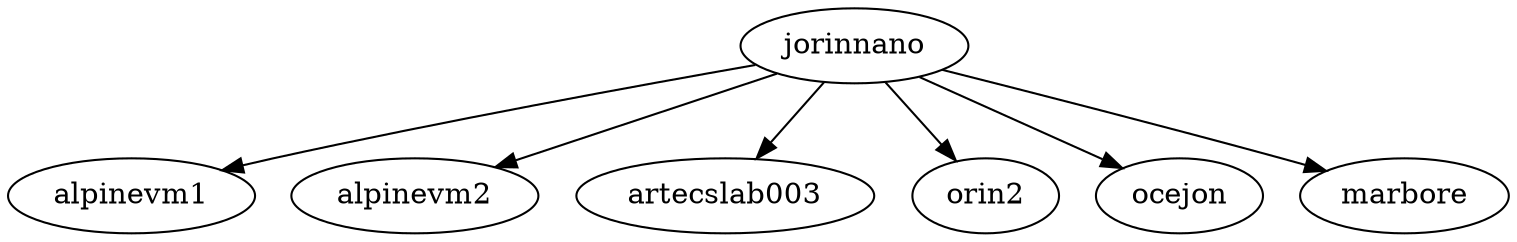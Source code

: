 digraph G {
  jorinnano -> alpinevm1
  jorinnano -> alpinevm2
  jorinnano -> artecslab003
  jorinnano -> orin2
  jorinnano -> ocejon
  jorinnano -> marbore
}
